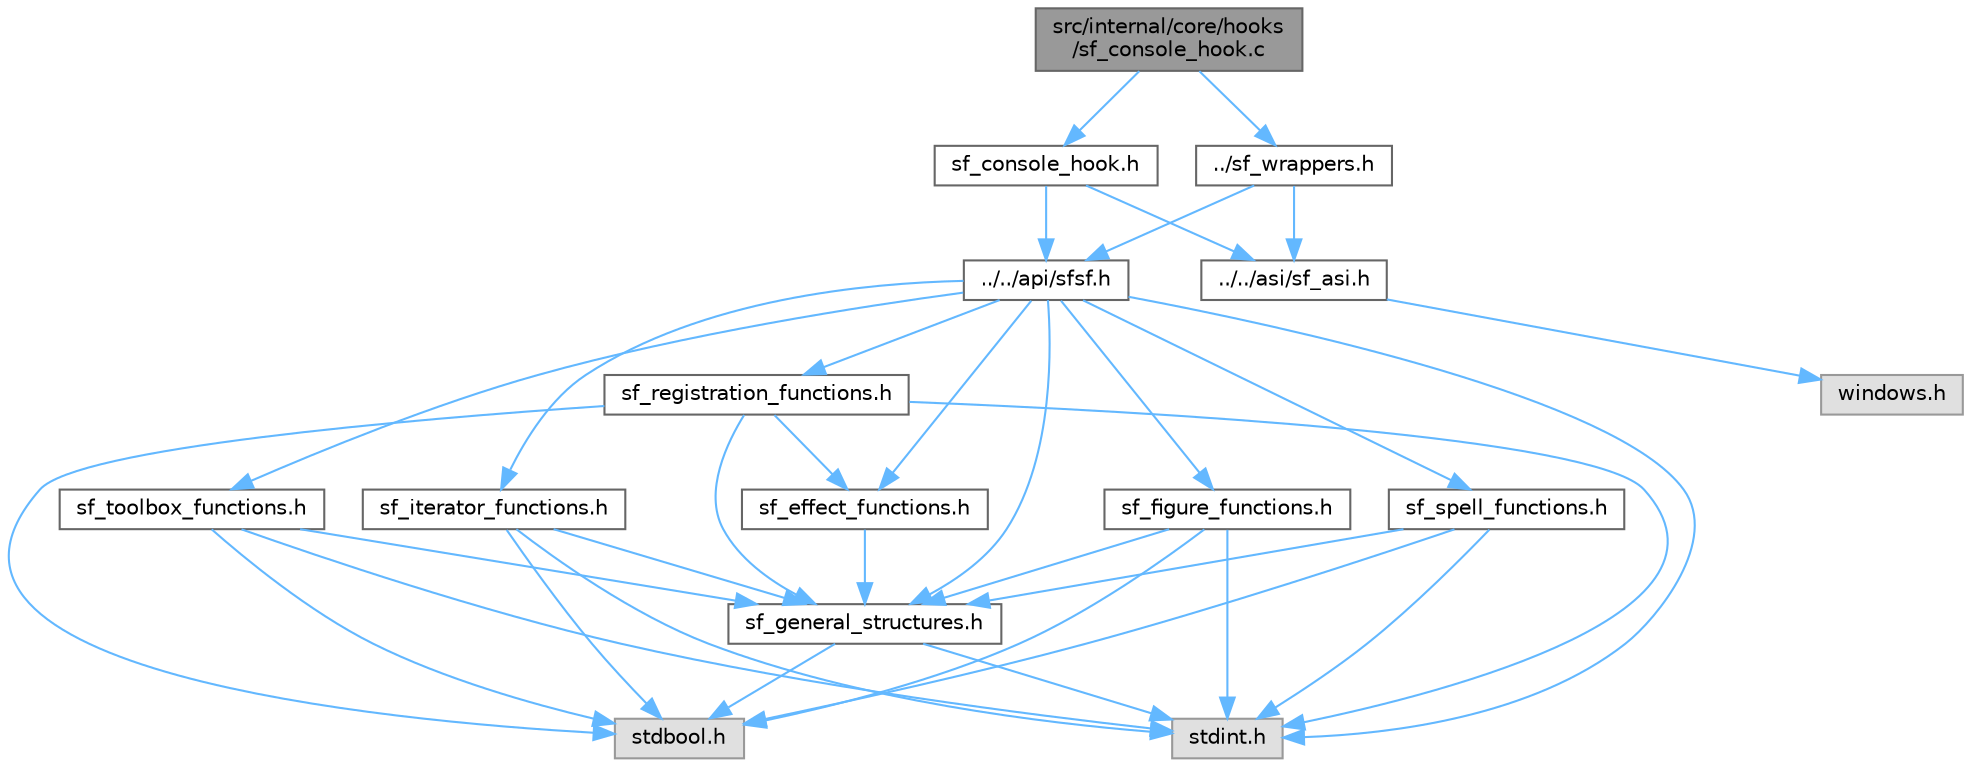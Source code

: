 digraph "src/internal/core/hooks/sf_console_hook.c"
{
 // LATEX_PDF_SIZE
  bgcolor="transparent";
  edge [fontname=Helvetica,fontsize=10,labelfontname=Helvetica,labelfontsize=10];
  node [fontname=Helvetica,fontsize=10,shape=box,height=0.2,width=0.4];
  Node1 [id="Node000001",label="src/internal/core/hooks\l/sf_console_hook.c",height=0.2,width=0.4,color="gray40", fillcolor="grey60", style="filled", fontcolor="black",tooltip=" "];
  Node1 -> Node2 [id="edge1_Node000001_Node000002",color="steelblue1",style="solid",tooltip=" "];
  Node2 [id="Node000002",label="../sf_wrappers.h",height=0.2,width=0.4,color="grey40", fillcolor="white", style="filled",URL="$sf__wrappers_8h.html",tooltip=" "];
  Node2 -> Node3 [id="edge2_Node000002_Node000003",color="steelblue1",style="solid",tooltip=" "];
  Node3 [id="Node000003",label="../../api/sfsf.h",height=0.2,width=0.4,color="grey40", fillcolor="white", style="filled",URL="$sfsf_8h.html",tooltip=" "];
  Node3 -> Node4 [id="edge3_Node000003_Node000004",color="steelblue1",style="solid",tooltip=" "];
  Node4 [id="Node000004",label="sf_general_structures.h",height=0.2,width=0.4,color="grey40", fillcolor="white", style="filled",URL="$sf__general__structures_8h.html",tooltip=" "];
  Node4 -> Node5 [id="edge4_Node000004_Node000005",color="steelblue1",style="solid",tooltip=" "];
  Node5 [id="Node000005",label="stdint.h",height=0.2,width=0.4,color="grey60", fillcolor="#E0E0E0", style="filled",tooltip=" "];
  Node4 -> Node6 [id="edge5_Node000004_Node000006",color="steelblue1",style="solid",tooltip=" "];
  Node6 [id="Node000006",label="stdbool.h",height=0.2,width=0.4,color="grey60", fillcolor="#E0E0E0", style="filled",tooltip=" "];
  Node3 -> Node7 [id="edge6_Node000003_Node000007",color="steelblue1",style="solid",tooltip=" "];
  Node7 [id="Node000007",label="sf_figure_functions.h",height=0.2,width=0.4,color="grey40", fillcolor="white", style="filled",URL="$sf__figure__functions_8h.html",tooltip=" "];
  Node7 -> Node5 [id="edge7_Node000007_Node000005",color="steelblue1",style="solid",tooltip=" "];
  Node7 -> Node6 [id="edge8_Node000007_Node000006",color="steelblue1",style="solid",tooltip=" "];
  Node7 -> Node4 [id="edge9_Node000007_Node000004",color="steelblue1",style="solid",tooltip=" "];
  Node3 -> Node8 [id="edge10_Node000003_Node000008",color="steelblue1",style="solid",tooltip=" "];
  Node8 [id="Node000008",label="sf_iterator_functions.h",height=0.2,width=0.4,color="grey40", fillcolor="white", style="filled",URL="$sf__iterator__functions_8h.html",tooltip=" "];
  Node8 -> Node5 [id="edge11_Node000008_Node000005",color="steelblue1",style="solid",tooltip=" "];
  Node8 -> Node6 [id="edge12_Node000008_Node000006",color="steelblue1",style="solid",tooltip=" "];
  Node8 -> Node4 [id="edge13_Node000008_Node000004",color="steelblue1",style="solid",tooltip=" "];
  Node3 -> Node9 [id="edge14_Node000003_Node000009",color="steelblue1",style="solid",tooltip=" "];
  Node9 [id="Node000009",label="sf_spell_functions.h",height=0.2,width=0.4,color="grey40", fillcolor="white", style="filled",URL="$sf__spell__functions_8h.html",tooltip=" "];
  Node9 -> Node5 [id="edge15_Node000009_Node000005",color="steelblue1",style="solid",tooltip=" "];
  Node9 -> Node6 [id="edge16_Node000009_Node000006",color="steelblue1",style="solid",tooltip=" "];
  Node9 -> Node4 [id="edge17_Node000009_Node000004",color="steelblue1",style="solid",tooltip=" "];
  Node3 -> Node10 [id="edge18_Node000003_Node000010",color="steelblue1",style="solid",tooltip=" "];
  Node10 [id="Node000010",label="sf_effect_functions.h",height=0.2,width=0.4,color="grey40", fillcolor="white", style="filled",URL="$sf__effect__functions_8h.html",tooltip=" "];
  Node10 -> Node4 [id="edge19_Node000010_Node000004",color="steelblue1",style="solid",tooltip=" "];
  Node3 -> Node11 [id="edge20_Node000003_Node000011",color="steelblue1",style="solid",tooltip=" "];
  Node11 [id="Node000011",label="sf_toolbox_functions.h",height=0.2,width=0.4,color="grey40", fillcolor="white", style="filled",URL="$sf__toolbox__functions_8h.html",tooltip=" "];
  Node11 -> Node5 [id="edge21_Node000011_Node000005",color="steelblue1",style="solid",tooltip=" "];
  Node11 -> Node6 [id="edge22_Node000011_Node000006",color="steelblue1",style="solid",tooltip=" "];
  Node11 -> Node4 [id="edge23_Node000011_Node000004",color="steelblue1",style="solid",tooltip=" "];
  Node3 -> Node12 [id="edge24_Node000003_Node000012",color="steelblue1",style="solid",tooltip=" "];
  Node12 [id="Node000012",label="sf_registration_functions.h",height=0.2,width=0.4,color="grey40", fillcolor="white", style="filled",URL="$sf__registration__functions_8h.html",tooltip=" "];
  Node12 -> Node5 [id="edge25_Node000012_Node000005",color="steelblue1",style="solid",tooltip=" "];
  Node12 -> Node6 [id="edge26_Node000012_Node000006",color="steelblue1",style="solid",tooltip=" "];
  Node12 -> Node4 [id="edge27_Node000012_Node000004",color="steelblue1",style="solid",tooltip=" "];
  Node12 -> Node10 [id="edge28_Node000012_Node000010",color="steelblue1",style="solid",tooltip=" "];
  Node3 -> Node5 [id="edge29_Node000003_Node000005",color="steelblue1",style="solid",tooltip=" "];
  Node2 -> Node13 [id="edge30_Node000002_Node000013",color="steelblue1",style="solid",tooltip=" "];
  Node13 [id="Node000013",label="../../asi/sf_asi.h",height=0.2,width=0.4,color="grey40", fillcolor="white", style="filled",URL="$sf__asi_8h.html",tooltip=" "];
  Node13 -> Node14 [id="edge31_Node000013_Node000014",color="steelblue1",style="solid",tooltip=" "];
  Node14 [id="Node000014",label="windows.h",height=0.2,width=0.4,color="grey60", fillcolor="#E0E0E0", style="filled",tooltip=" "];
  Node1 -> Node15 [id="edge32_Node000001_Node000015",color="steelblue1",style="solid",tooltip=" "];
  Node15 [id="Node000015",label="sf_console_hook.h",height=0.2,width=0.4,color="grey40", fillcolor="white", style="filled",URL="$sf__console__hook_8h.html",tooltip=" "];
  Node15 -> Node3 [id="edge33_Node000015_Node000003",color="steelblue1",style="solid",tooltip=" "];
  Node15 -> Node13 [id="edge34_Node000015_Node000013",color="steelblue1",style="solid",tooltip=" "];
}
